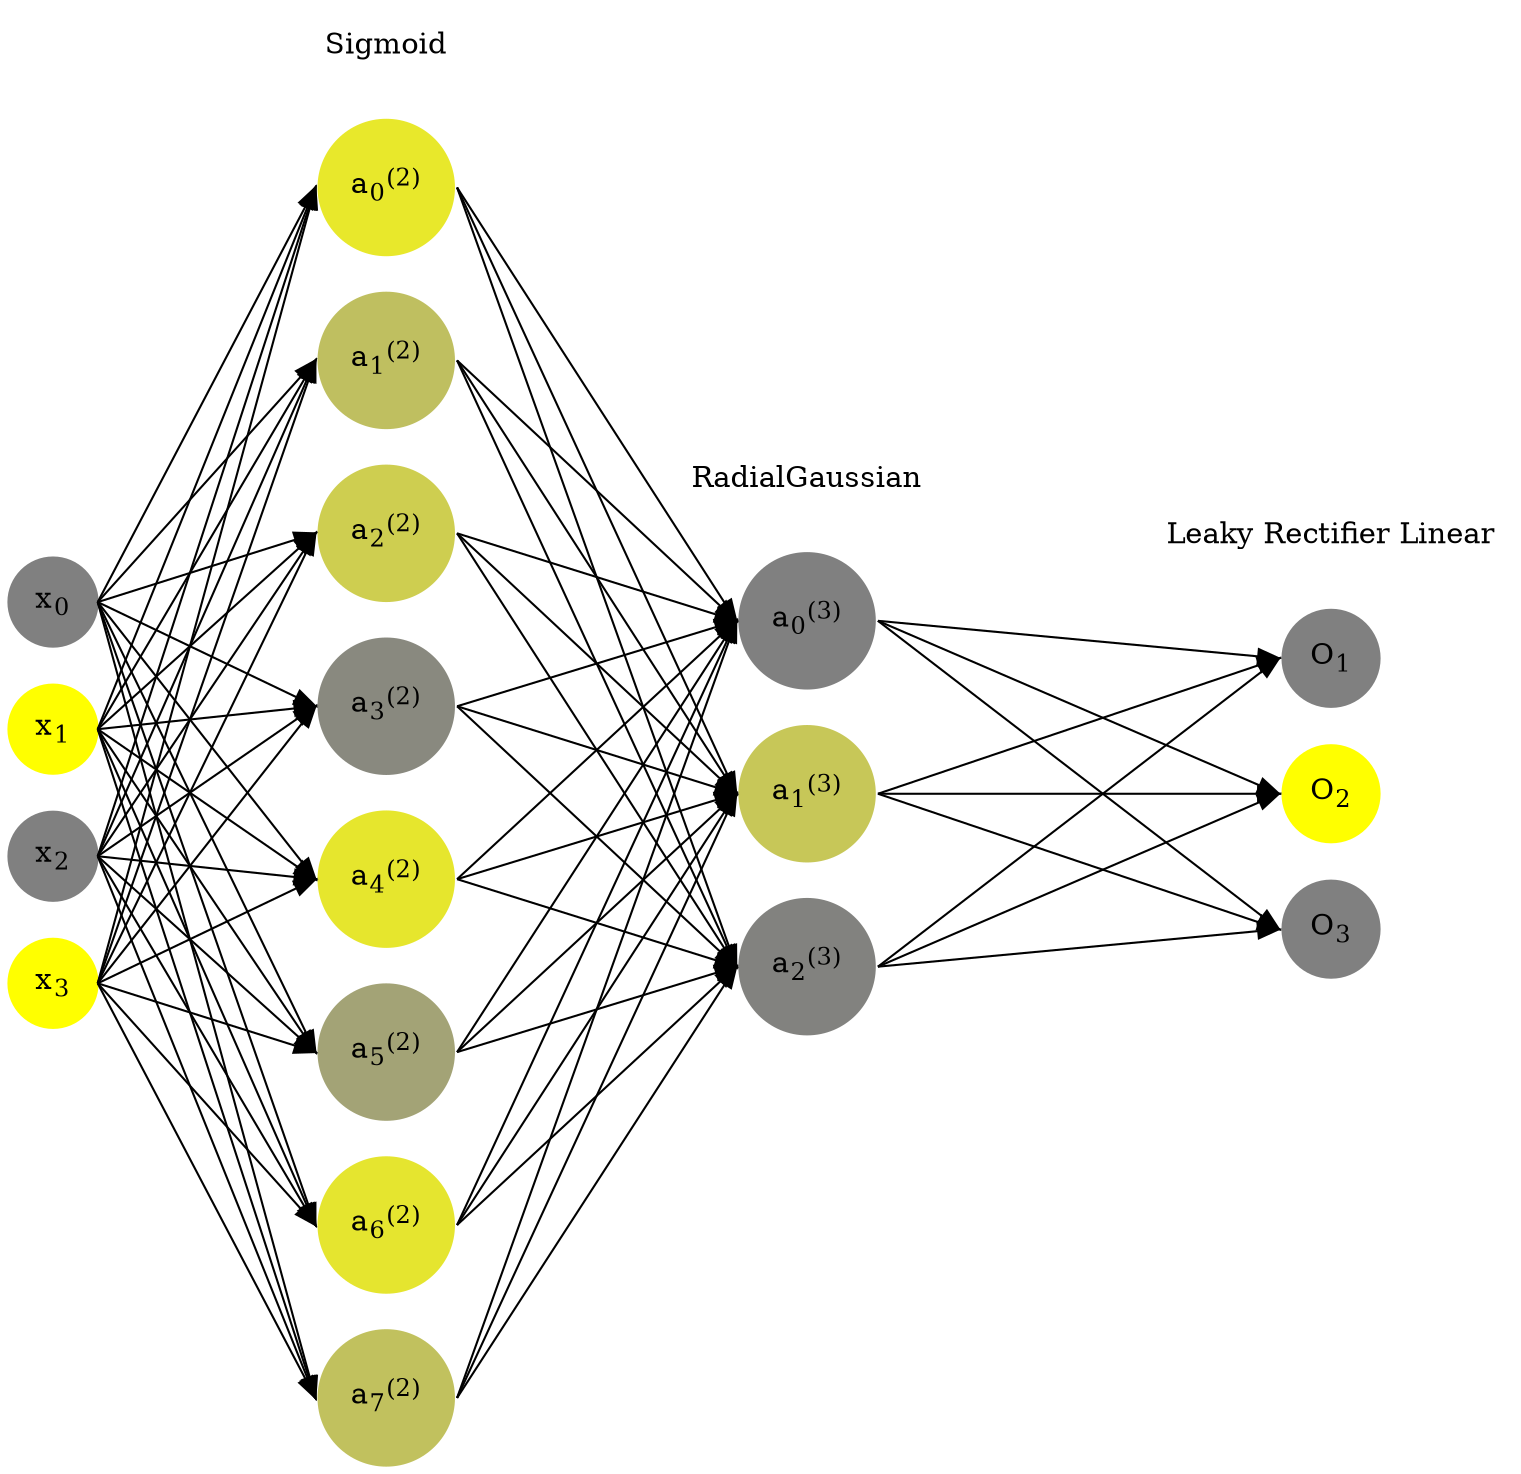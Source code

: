 digraph G {
	rankdir = LR;
	splines=false;
	edge[style=invis];
	ranksep= 1.4;
	{
	node [shape=circle, color="0.1667, 0.0, 0.5", style=filled, fillcolor="0.1667, 0.0, 0.5"];
	x0 [label=<x<sub>0</sub>>];
	}
	{
	node [shape=circle, color="0.1667, 1.0, 1.0", style=filled, fillcolor="0.1667, 1.0, 1.0"];
	x1 [label=<x<sub>1</sub>>];
	}
	{
	node [shape=circle, color="0.1667, 0.0, 0.5", style=filled, fillcolor="0.1667, 0.0, 0.5"];
	x2 [label=<x<sub>2</sub>>];
	}
	{
	node [shape=circle, color="0.1667, 1.0, 1.0", style=filled, fillcolor="0.1667, 1.0, 1.0"];
	x3 [label=<x<sub>3</sub>>];
	}
	{
	node [shape=circle, color="0.1667, 0.813195, 0.906598", style=filled, fillcolor="0.1667, 0.813195, 0.906598"];
	a02 [label=<a<sub>0</sub><sup>(2)</sup>>];
	}
	{
	node [shape=circle, color="0.1667, 0.498776, 0.749388", style=filled, fillcolor="0.1667, 0.498776, 0.749388"];
	a12 [label=<a<sub>1</sub><sup>(2)</sup>>];
	}
	{
	node [shape=circle, color="0.1667, 0.611699, 0.805850", style=filled, fillcolor="0.1667, 0.611699, 0.805850"];
	a22 [label=<a<sub>2</sub><sup>(2)</sup>>];
	}
	{
	node [shape=circle, color="0.1667, 0.073613, 0.536806", style=filled, fillcolor="0.1667, 0.073613, 0.536806"];
	a32 [label=<a<sub>3</sub><sup>(2)</sup>>];
	}
	{
	node [shape=circle, color="0.1667, 0.802387, 0.901193", style=filled, fillcolor="0.1667, 0.802387, 0.901193"];
	a42 [label=<a<sub>4</sub><sup>(2)</sup>>];
	}
	{
	node [shape=circle, color="0.1667, 0.275597, 0.637799", style=filled, fillcolor="0.1667, 0.275597, 0.637799"];
	a52 [label=<a<sub>5</sub><sup>(2)</sup>>];
	}
	{
	node [shape=circle, color="0.1667, 0.791004, 0.895502", style=filled, fillcolor="0.1667, 0.791004, 0.895502"];
	a62 [label=<a<sub>6</sub><sup>(2)</sup>>];
	}
	{
	node [shape=circle, color="0.1667, 0.508537, 0.754268", style=filled, fillcolor="0.1667, 0.508537, 0.754268"];
	a72 [label=<a<sub>7</sub><sup>(2)</sup>>];
	}
	{
	node [shape=circle, color="0.1667, 0.000000, 0.500000", style=filled, fillcolor="0.1667, 0.000000, 0.500000"];
	a03 [label=<a<sub>0</sub><sup>(3)</sup>>];
	}
	{
	node [shape=circle, color="0.1667, 0.556281, 0.778141", style=filled, fillcolor="0.1667, 0.556281, 0.778141"];
	a13 [label=<a<sub>1</sub><sup>(3)</sup>>];
	}
	{
	node [shape=circle, color="0.1667, 0.019830, 0.509915", style=filled, fillcolor="0.1667, 0.019830, 0.509915"];
	a23 [label=<a<sub>2</sub><sup>(3)</sup>>];
	}
	{
	node [shape=circle, color="0.1667, 0.0, 0.5", style=filled, fillcolor="0.1667, 0.0, 0.5"];
	O1 [label=<O<sub>1</sub>>];
	}
	{
	node [shape=circle, color="0.1667, 1.0, 1.0", style=filled, fillcolor="0.1667, 1.0, 1.0"];
	O2 [label=<O<sub>2</sub>>];
	}
	{
	node [shape=circle, color="0.1667, 0.0, 0.5", style=filled, fillcolor="0.1667, 0.0, 0.5"];
	O3 [label=<O<sub>3</sub>>];
	}
	{
	rank=same;
	x0->x1->x2->x3;
	}
	{
	rank=same;
	a02->a12->a22->a32->a42->a52->a62->a72;
	}
	{
	rank=same;
	a03->a13->a23;
	}
	{
	rank=same;
	O1->O2->O3;
	}
	l1 [shape=plaintext,label="Sigmoid"];
	l1->a02;
	{rank=same; l1;a02};
	l2 [shape=plaintext,label="RadialGaussian"];
	l2->a03;
	{rank=same; l2;a03};
	l3 [shape=plaintext,label="Leaky Rectifier Linear"];
	l3->O1;
	{rank=same; l3;O1};
edge[style=solid, tailport=e, headport=w];
	{x0;x1;x2;x3} -> {a02;a12;a22;a32;a42;a52;a62;a72};
	{a02;a12;a22;a32;a42;a52;a62;a72} -> {a03;a13;a23};
	{a03;a13;a23} -> {O1,O2,O3};
}